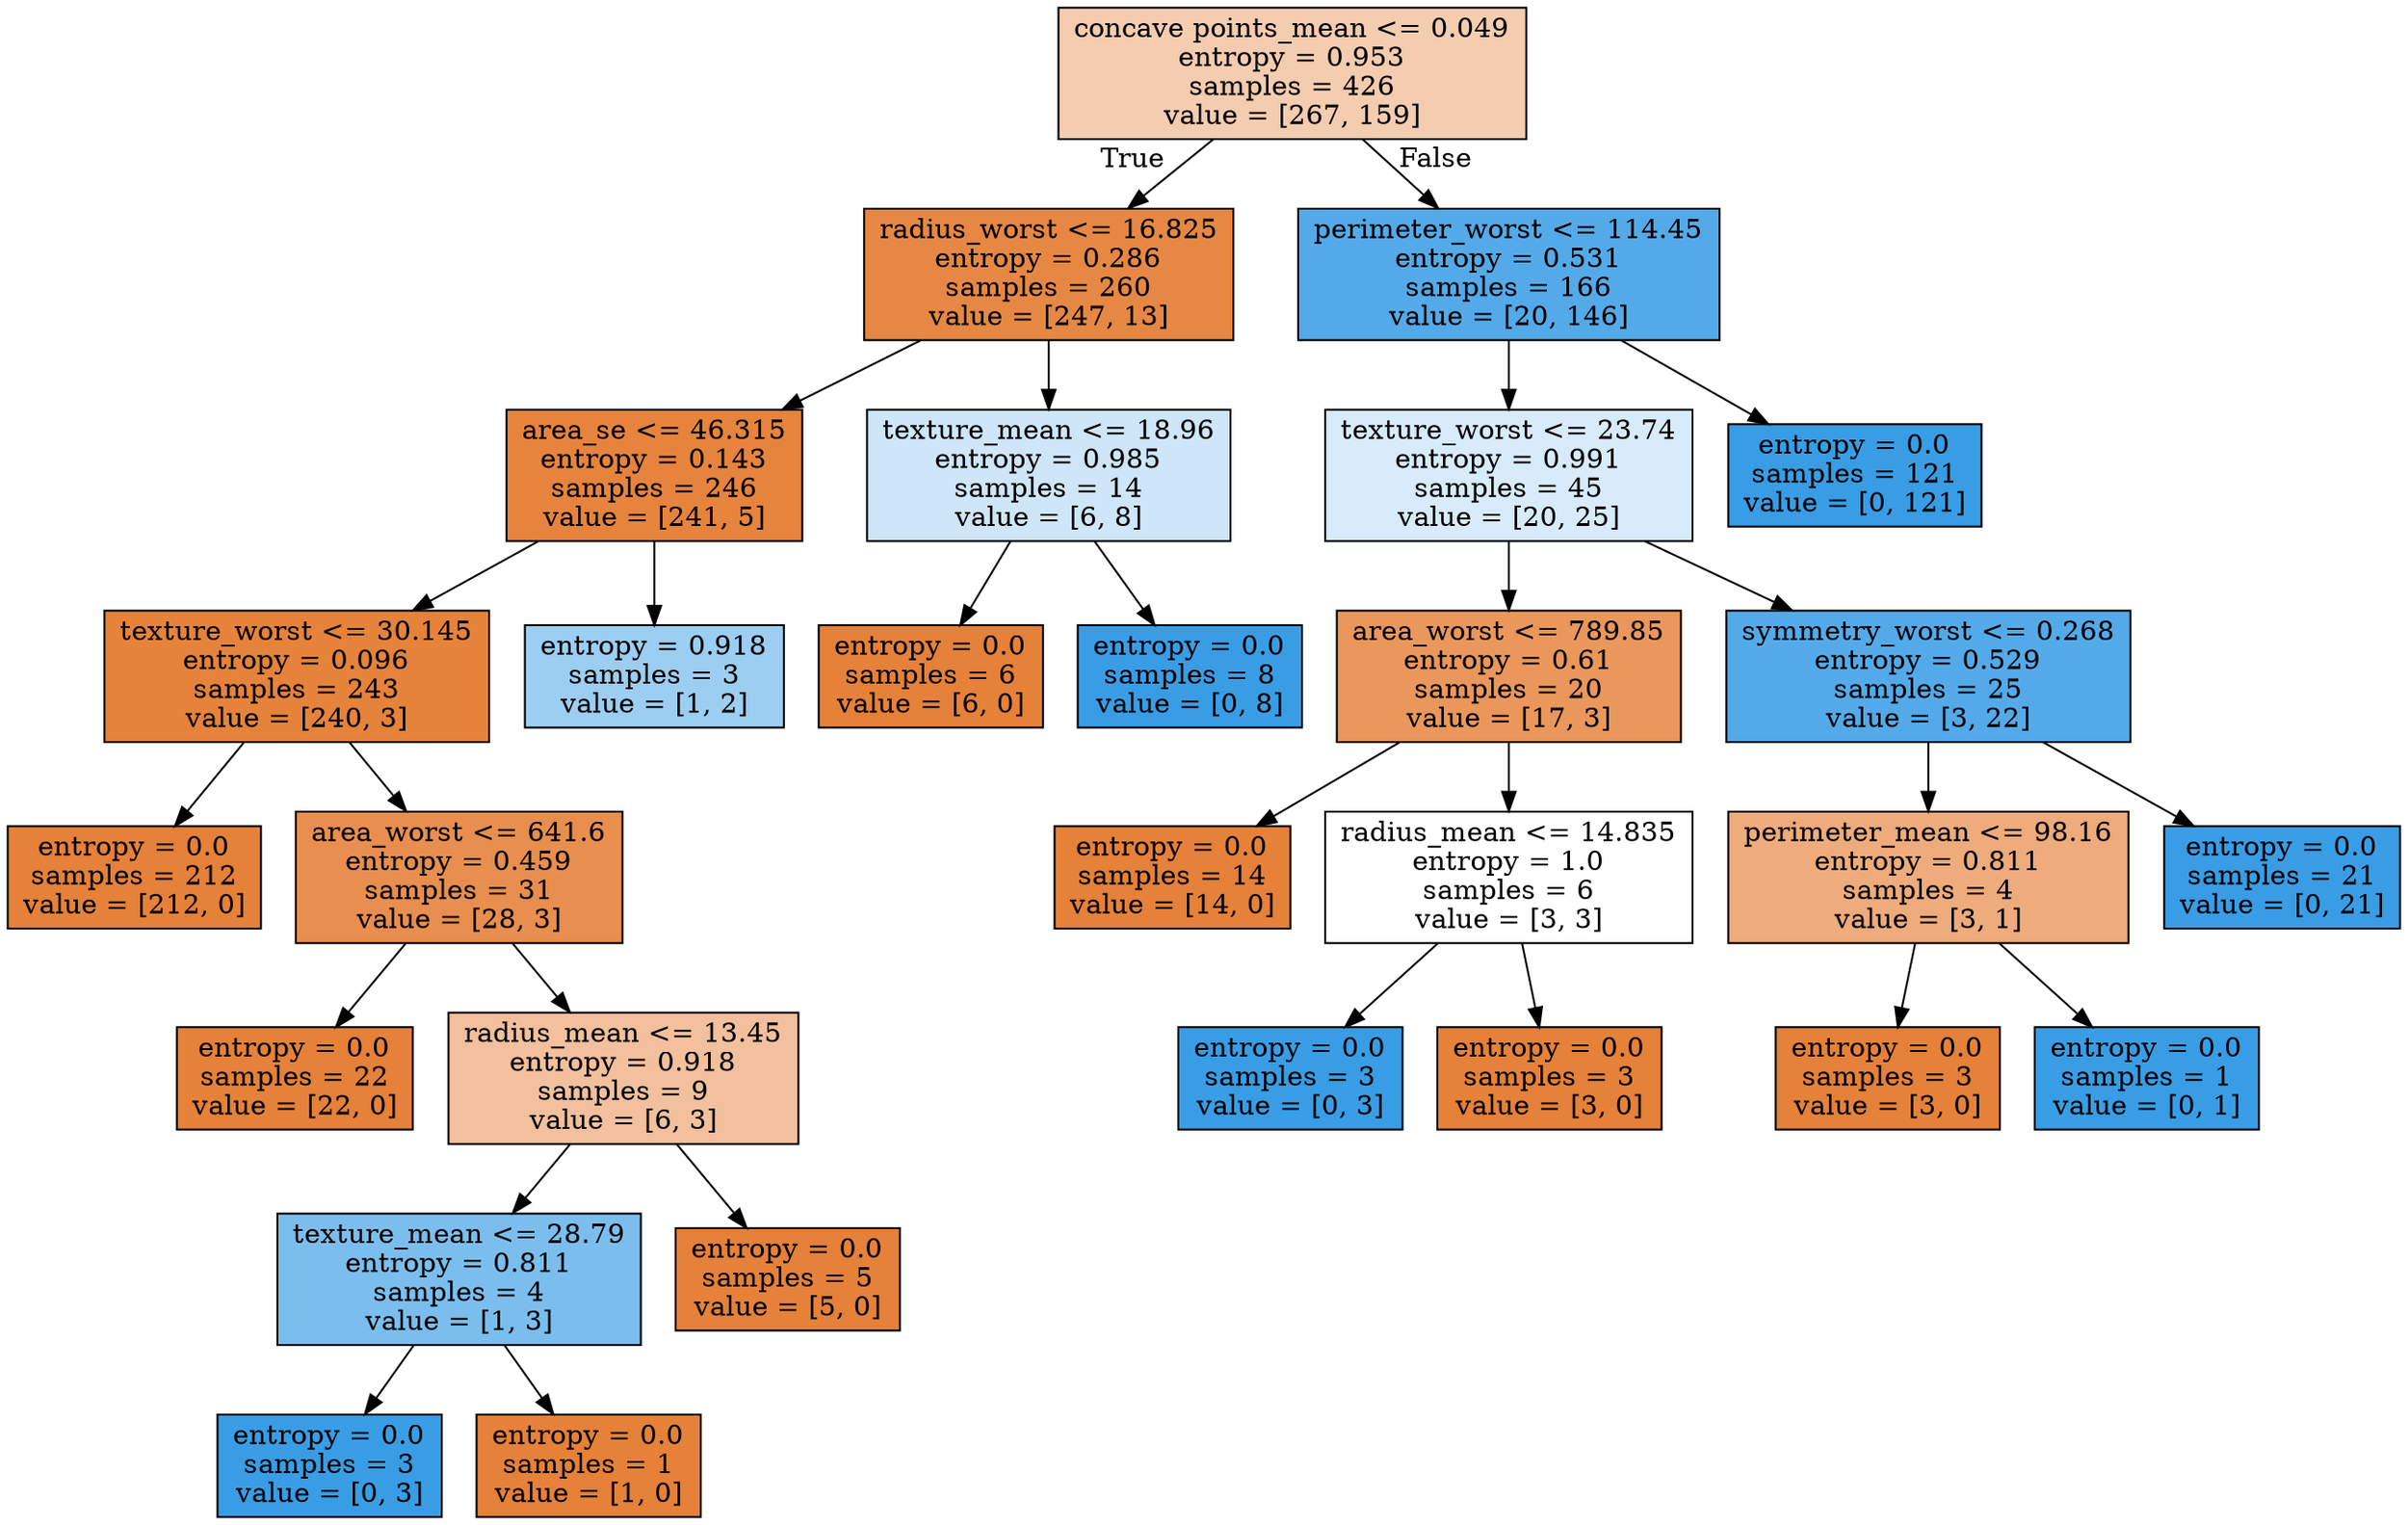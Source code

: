 digraph Tree {
node [shape=box, style="filled", color="black"] ;
0 [label="concave points_mean <= 0.049\nentropy = 0.953\nsamples = 426\nvalue = [267, 159]", fillcolor="#f4ccaf"] ;
1 [label="radius_worst <= 16.825\nentropy = 0.286\nsamples = 260\nvalue = [247, 13]", fillcolor="#e68843"] ;
0 -> 1 [labeldistance=2.5, labelangle=45, headlabel="True"] ;
2 [label="area_se <= 46.315\nentropy = 0.143\nsamples = 246\nvalue = [241, 5]", fillcolor="#e6843d"] ;
1 -> 2 ;
3 [label="texture_worst <= 30.145\nentropy = 0.096\nsamples = 243\nvalue = [240, 3]", fillcolor="#e5833b"] ;
2 -> 3 ;
4 [label="entropy = 0.0\nsamples = 212\nvalue = [212, 0]", fillcolor="#e58139"] ;
3 -> 4 ;
5 [label="area_worst <= 641.6\nentropy = 0.459\nsamples = 31\nvalue = [28, 3]", fillcolor="#e88e4e"] ;
3 -> 5 ;
6 [label="entropy = 0.0\nsamples = 22\nvalue = [22, 0]", fillcolor="#e58139"] ;
5 -> 6 ;
7 [label="radius_mean <= 13.45\nentropy = 0.918\nsamples = 9\nvalue = [6, 3]", fillcolor="#f2c09c"] ;
5 -> 7 ;
8 [label="texture_mean <= 28.79\nentropy = 0.811\nsamples = 4\nvalue = [1, 3]", fillcolor="#7bbeee"] ;
7 -> 8 ;
9 [label="entropy = 0.0\nsamples = 3\nvalue = [0, 3]", fillcolor="#399de5"] ;
8 -> 9 ;
10 [label="entropy = 0.0\nsamples = 1\nvalue = [1, 0]", fillcolor="#e58139"] ;
8 -> 10 ;
11 [label="entropy = 0.0\nsamples = 5\nvalue = [5, 0]", fillcolor="#e58139"] ;
7 -> 11 ;
12 [label="entropy = 0.918\nsamples = 3\nvalue = [1, 2]", fillcolor="#9ccef2"] ;
2 -> 12 ;
13 [label="texture_mean <= 18.96\nentropy = 0.985\nsamples = 14\nvalue = [6, 8]", fillcolor="#cee6f8"] ;
1 -> 13 ;
14 [label="entropy = 0.0\nsamples = 6\nvalue = [6, 0]", fillcolor="#e58139"] ;
13 -> 14 ;
15 [label="entropy = 0.0\nsamples = 8\nvalue = [0, 8]", fillcolor="#399de5"] ;
13 -> 15 ;
16 [label="perimeter_worst <= 114.45\nentropy = 0.531\nsamples = 166\nvalue = [20, 146]", fillcolor="#54aae9"] ;
0 -> 16 [labeldistance=2.5, labelangle=-45, headlabel="False"] ;
17 [label="texture_worst <= 23.74\nentropy = 0.991\nsamples = 45\nvalue = [20, 25]", fillcolor="#d7ebfa"] ;
16 -> 17 ;
18 [label="area_worst <= 789.85\nentropy = 0.61\nsamples = 20\nvalue = [17, 3]", fillcolor="#ea975c"] ;
17 -> 18 ;
19 [label="entropy = 0.0\nsamples = 14\nvalue = [14, 0]", fillcolor="#e58139"] ;
18 -> 19 ;
20 [label="radius_mean <= 14.835\nentropy = 1.0\nsamples = 6\nvalue = [3, 3]", fillcolor="#ffffff"] ;
18 -> 20 ;
21 [label="entropy = 0.0\nsamples = 3\nvalue = [0, 3]", fillcolor="#399de5"] ;
20 -> 21 ;
22 [label="entropy = 0.0\nsamples = 3\nvalue = [3, 0]", fillcolor="#e58139"] ;
20 -> 22 ;
23 [label="symmetry_worst <= 0.268\nentropy = 0.529\nsamples = 25\nvalue = [3, 22]", fillcolor="#54aae9"] ;
17 -> 23 ;
24 [label="perimeter_mean <= 98.16\nentropy = 0.811\nsamples = 4\nvalue = [3, 1]", fillcolor="#eeab7b"] ;
23 -> 24 ;
25 [label="entropy = 0.0\nsamples = 3\nvalue = [3, 0]", fillcolor="#e58139"] ;
24 -> 25 ;
26 [label="entropy = 0.0\nsamples = 1\nvalue = [0, 1]", fillcolor="#399de5"] ;
24 -> 26 ;
27 [label="entropy = 0.0\nsamples = 21\nvalue = [0, 21]", fillcolor="#399de5"] ;
23 -> 27 ;
28 [label="entropy = 0.0\nsamples = 121\nvalue = [0, 121]", fillcolor="#399de5"] ;
16 -> 28 ;
}